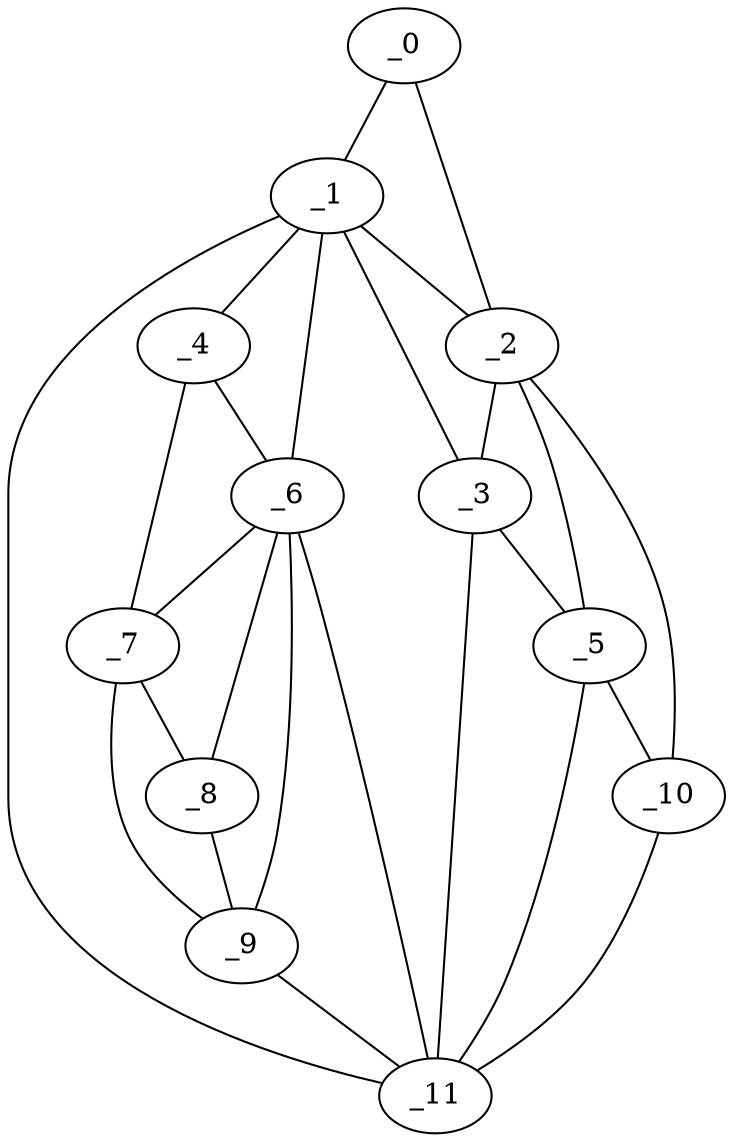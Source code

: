 graph "obj99__120.gxl" {
	_0	 [x=35,
		y=8];
	_1	 [x=36,
		y=13];
	_0 -- _1	 [valence=1];
	_2	 [x=46,
		y=3];
	_0 -- _2	 [valence=1];
	_1 -- _2	 [valence=2];
	_3	 [x=64,
		y=10];
	_1 -- _3	 [valence=2];
	_4	 [x=71,
		y=122];
	_1 -- _4	 [valence=1];
	_6	 [x=75,
		y=114];
	_1 -- _6	 [valence=2];
	_11	 [x=96,
		y=38];
	_1 -- _11	 [valence=1];
	_2 -- _3	 [valence=1];
	_5	 [x=75,
		y=12];
	_2 -- _5	 [valence=1];
	_10	 [x=96,
		y=16];
	_2 -- _10	 [valence=1];
	_3 -- _5	 [valence=2];
	_3 -- _11	 [valence=1];
	_4 -- _6	 [valence=1];
	_7	 [x=78,
		y=125];
	_4 -- _7	 [valence=1];
	_5 -- _10	 [valence=2];
	_5 -- _11	 [valence=1];
	_6 -- _7	 [valence=2];
	_8	 [x=82,
		y=117];
	_6 -- _8	 [valence=2];
	_9	 [x=94,
		y=118];
	_6 -- _9	 [valence=2];
	_6 -- _11	 [valence=1];
	_7 -- _8	 [valence=2];
	_7 -- _9	 [valence=1];
	_8 -- _9	 [valence=1];
	_9 -- _11	 [valence=1];
	_10 -- _11	 [valence=1];
}
